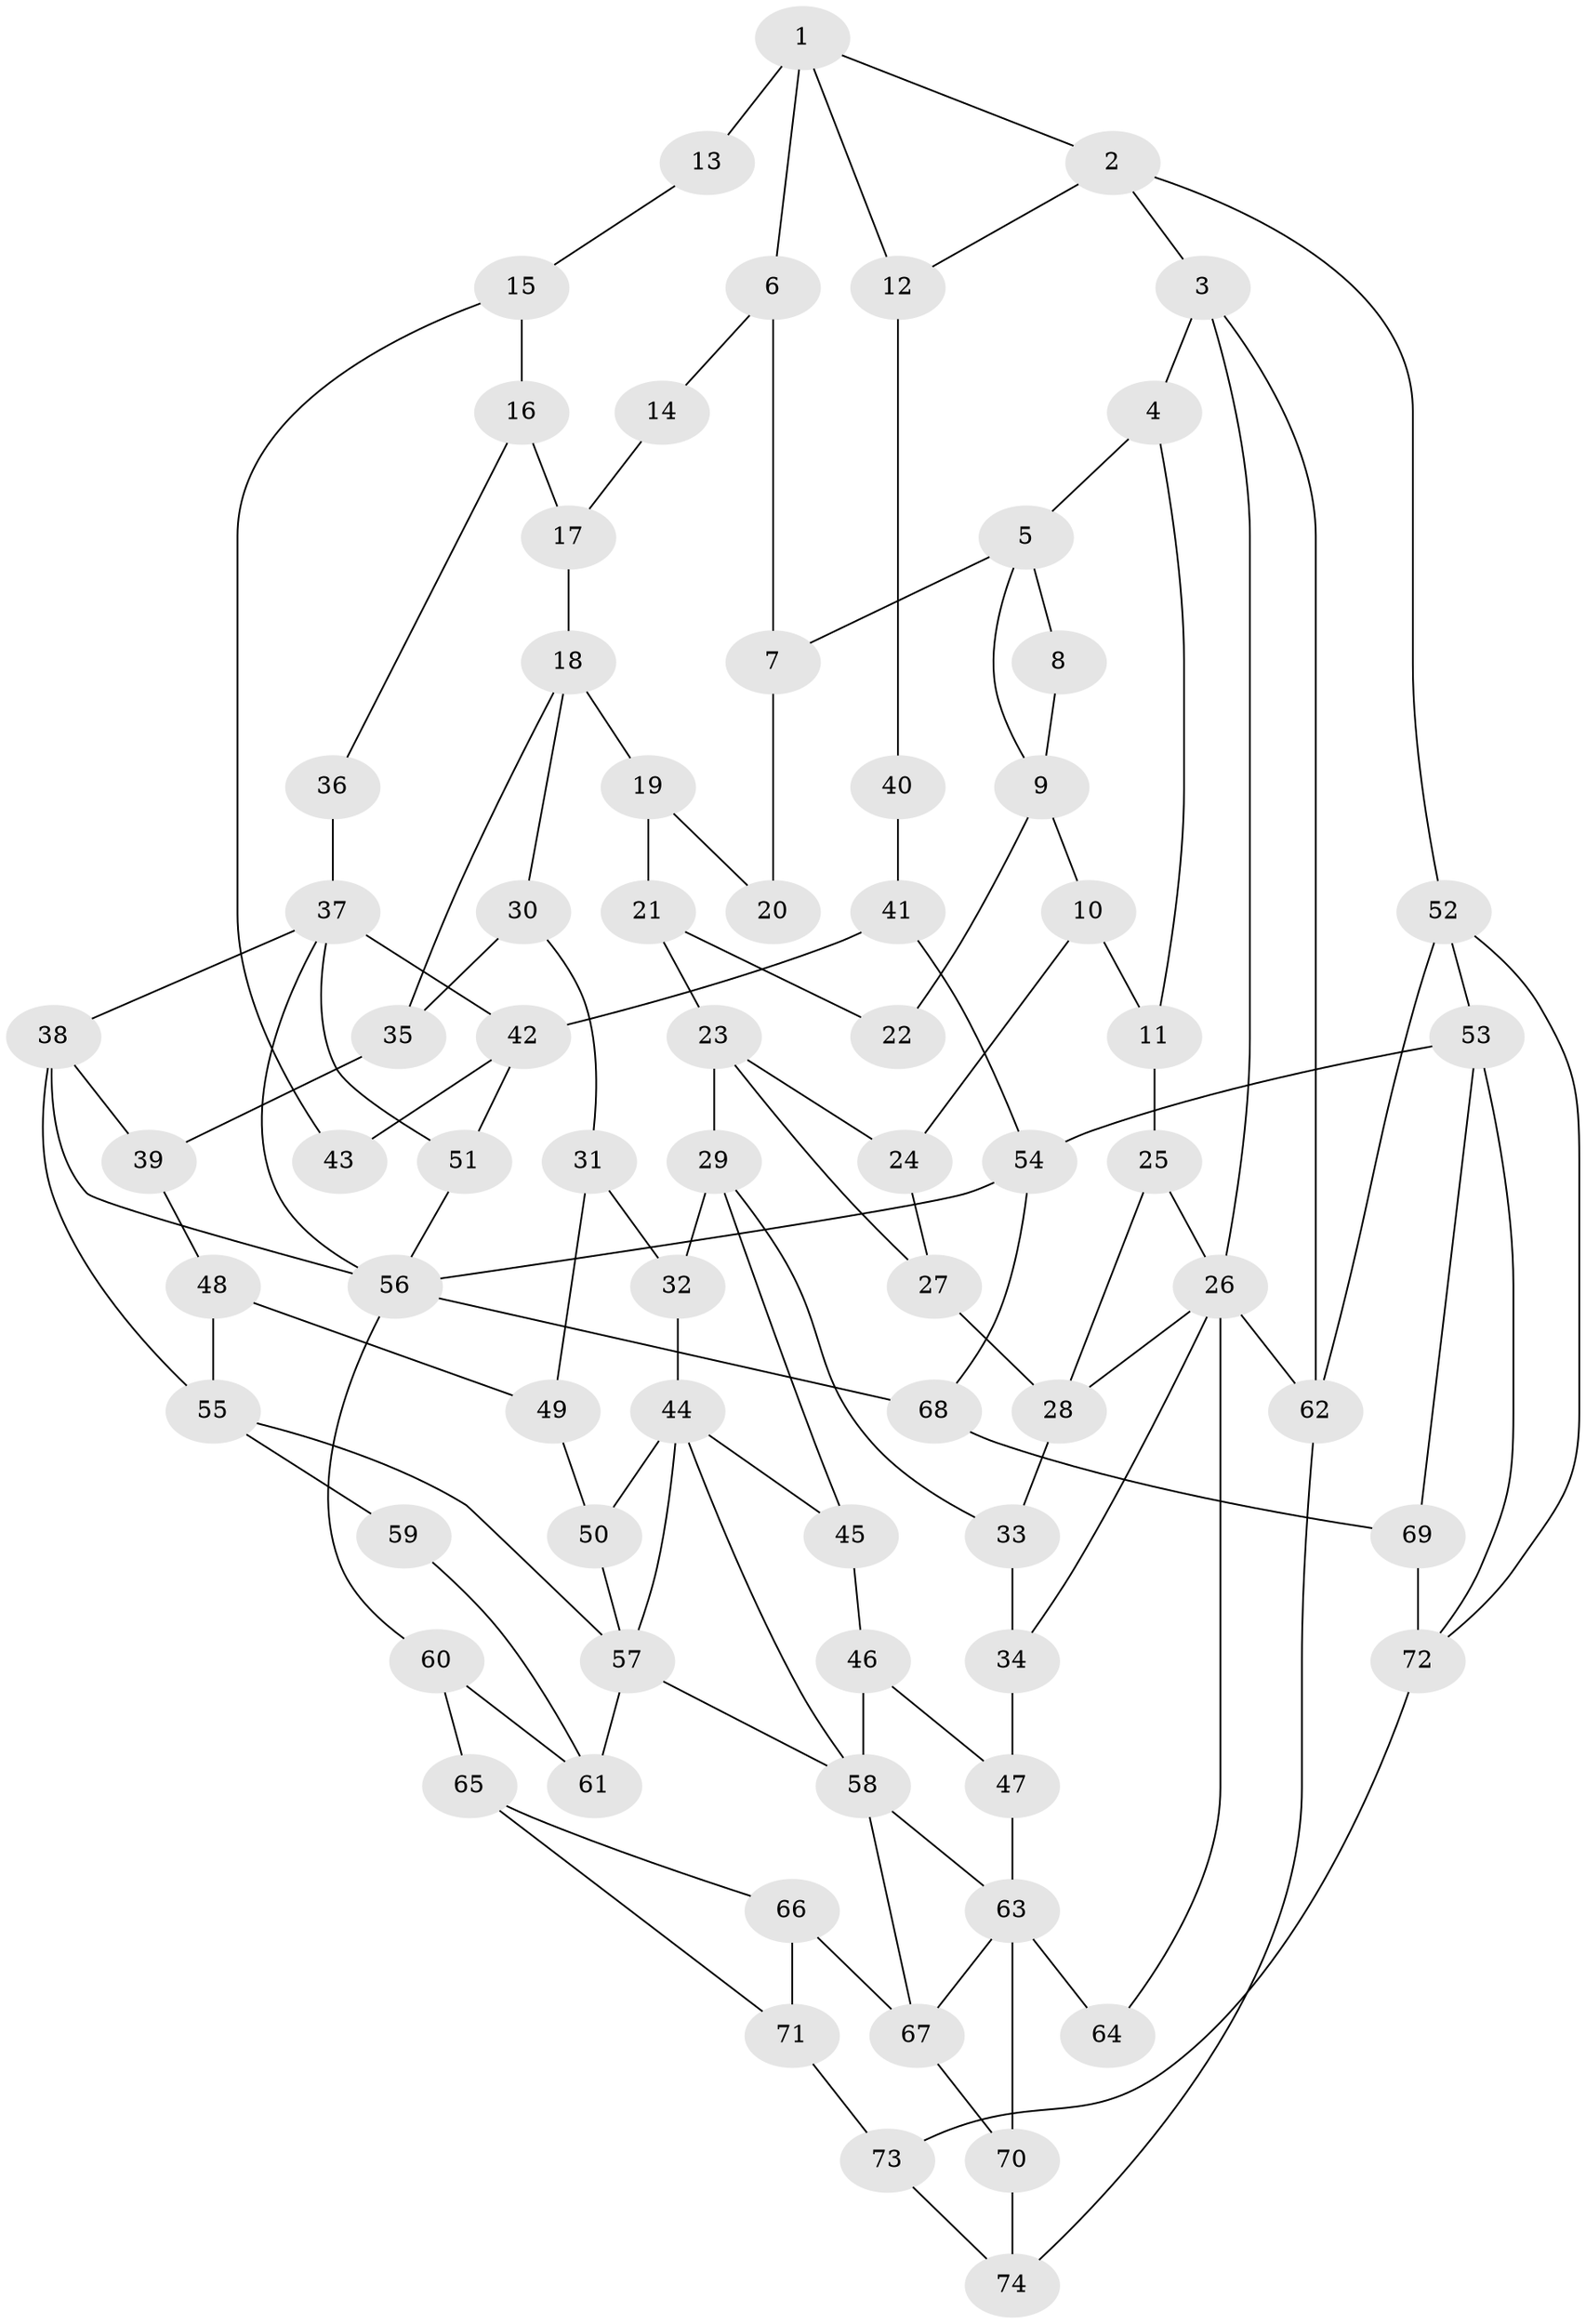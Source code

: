 // original degree distribution, {3: 0.02702702702702703, 5: 0.527027027027027, 4: 0.21621621621621623, 6: 0.22972972972972974}
// Generated by graph-tools (version 1.1) at 2025/38/03/09/25 02:38:29]
// undirected, 74 vertices, 123 edges
graph export_dot {
graph [start="1"]
  node [color=gray90,style=filled];
  1;
  2;
  3;
  4;
  5;
  6;
  7;
  8;
  9;
  10;
  11;
  12;
  13;
  14;
  15;
  16;
  17;
  18;
  19;
  20;
  21;
  22;
  23;
  24;
  25;
  26;
  27;
  28;
  29;
  30;
  31;
  32;
  33;
  34;
  35;
  36;
  37;
  38;
  39;
  40;
  41;
  42;
  43;
  44;
  45;
  46;
  47;
  48;
  49;
  50;
  51;
  52;
  53;
  54;
  55;
  56;
  57;
  58;
  59;
  60;
  61;
  62;
  63;
  64;
  65;
  66;
  67;
  68;
  69;
  70;
  71;
  72;
  73;
  74;
  1 -- 2 [weight=1.0];
  1 -- 6 [weight=1.0];
  1 -- 12 [weight=1.0];
  1 -- 13 [weight=2.0];
  2 -- 3 [weight=1.0];
  2 -- 12 [weight=1.0];
  2 -- 52 [weight=1.0];
  3 -- 4 [weight=1.0];
  3 -- 26 [weight=1.0];
  3 -- 62 [weight=1.0];
  4 -- 5 [weight=1.0];
  4 -- 11 [weight=1.0];
  5 -- 7 [weight=1.0];
  5 -- 8 [weight=1.0];
  5 -- 9 [weight=1.0];
  6 -- 7 [weight=1.0];
  6 -- 14 [weight=1.0];
  7 -- 20 [weight=1.0];
  8 -- 9 [weight=2.0];
  9 -- 10 [weight=1.0];
  9 -- 22 [weight=2.0];
  10 -- 11 [weight=1.0];
  10 -- 24 [weight=1.0];
  11 -- 25 [weight=1.0];
  12 -- 40 [weight=1.0];
  13 -- 15 [weight=1.0];
  14 -- 17 [weight=1.0];
  15 -- 16 [weight=1.0];
  15 -- 43 [weight=1.0];
  16 -- 17 [weight=1.0];
  16 -- 36 [weight=1.0];
  17 -- 18 [weight=1.0];
  18 -- 19 [weight=2.0];
  18 -- 30 [weight=1.0];
  18 -- 35 [weight=1.0];
  19 -- 20 [weight=2.0];
  19 -- 21 [weight=2.0];
  21 -- 22 [weight=1.0];
  21 -- 23 [weight=2.0];
  23 -- 24 [weight=1.0];
  23 -- 27 [weight=1.0];
  23 -- 29 [weight=2.0];
  24 -- 27 [weight=1.0];
  25 -- 26 [weight=1.0];
  25 -- 28 [weight=2.0];
  26 -- 28 [weight=1.0];
  26 -- 34 [weight=1.0];
  26 -- 62 [weight=1.0];
  26 -- 64 [weight=1.0];
  27 -- 28 [weight=2.0];
  28 -- 33 [weight=1.0];
  29 -- 32 [weight=1.0];
  29 -- 33 [weight=1.0];
  29 -- 45 [weight=1.0];
  30 -- 31 [weight=1.0];
  30 -- 35 [weight=1.0];
  31 -- 32 [weight=1.0];
  31 -- 49 [weight=1.0];
  32 -- 44 [weight=2.0];
  33 -- 34 [weight=1.0];
  34 -- 47 [weight=1.0];
  35 -- 39 [weight=1.0];
  36 -- 37 [weight=2.0];
  37 -- 38 [weight=1.0];
  37 -- 42 [weight=1.0];
  37 -- 51 [weight=1.0];
  37 -- 56 [weight=1.0];
  38 -- 39 [weight=1.0];
  38 -- 55 [weight=2.0];
  38 -- 56 [weight=1.0];
  39 -- 48 [weight=1.0];
  40 -- 41 [weight=2.0];
  41 -- 42 [weight=2.0];
  41 -- 54 [weight=1.0];
  42 -- 43 [weight=2.0];
  42 -- 51 [weight=1.0];
  44 -- 45 [weight=1.0];
  44 -- 50 [weight=1.0];
  44 -- 57 [weight=1.0];
  44 -- 58 [weight=1.0];
  45 -- 46 [weight=1.0];
  46 -- 47 [weight=1.0];
  46 -- 58 [weight=1.0];
  47 -- 63 [weight=1.0];
  48 -- 49 [weight=1.0];
  48 -- 55 [weight=1.0];
  49 -- 50 [weight=1.0];
  50 -- 57 [weight=1.0];
  51 -- 56 [weight=1.0];
  52 -- 53 [weight=1.0];
  52 -- 62 [weight=1.0];
  52 -- 72 [weight=1.0];
  53 -- 54 [weight=2.0];
  53 -- 69 [weight=2.0];
  53 -- 72 [weight=1.0];
  54 -- 56 [weight=1.0];
  54 -- 68 [weight=1.0];
  55 -- 57 [weight=1.0];
  55 -- 59 [weight=2.0];
  56 -- 60 [weight=1.0];
  56 -- 68 [weight=1.0];
  57 -- 58 [weight=1.0];
  57 -- 61 [weight=1.0];
  58 -- 63 [weight=1.0];
  58 -- 67 [weight=1.0];
  59 -- 61 [weight=1.0];
  60 -- 61 [weight=1.0];
  60 -- 65 [weight=1.0];
  62 -- 74 [weight=1.0];
  63 -- 64 [weight=2.0];
  63 -- 67 [weight=1.0];
  63 -- 70 [weight=1.0];
  65 -- 66 [weight=1.0];
  65 -- 71 [weight=1.0];
  66 -- 67 [weight=2.0];
  66 -- 71 [weight=3.0];
  67 -- 70 [weight=1.0];
  68 -- 69 [weight=1.0];
  69 -- 72 [weight=1.0];
  70 -- 74 [weight=1.0];
  71 -- 73 [weight=2.0];
  72 -- 73 [weight=2.0];
  73 -- 74 [weight=1.0];
}
